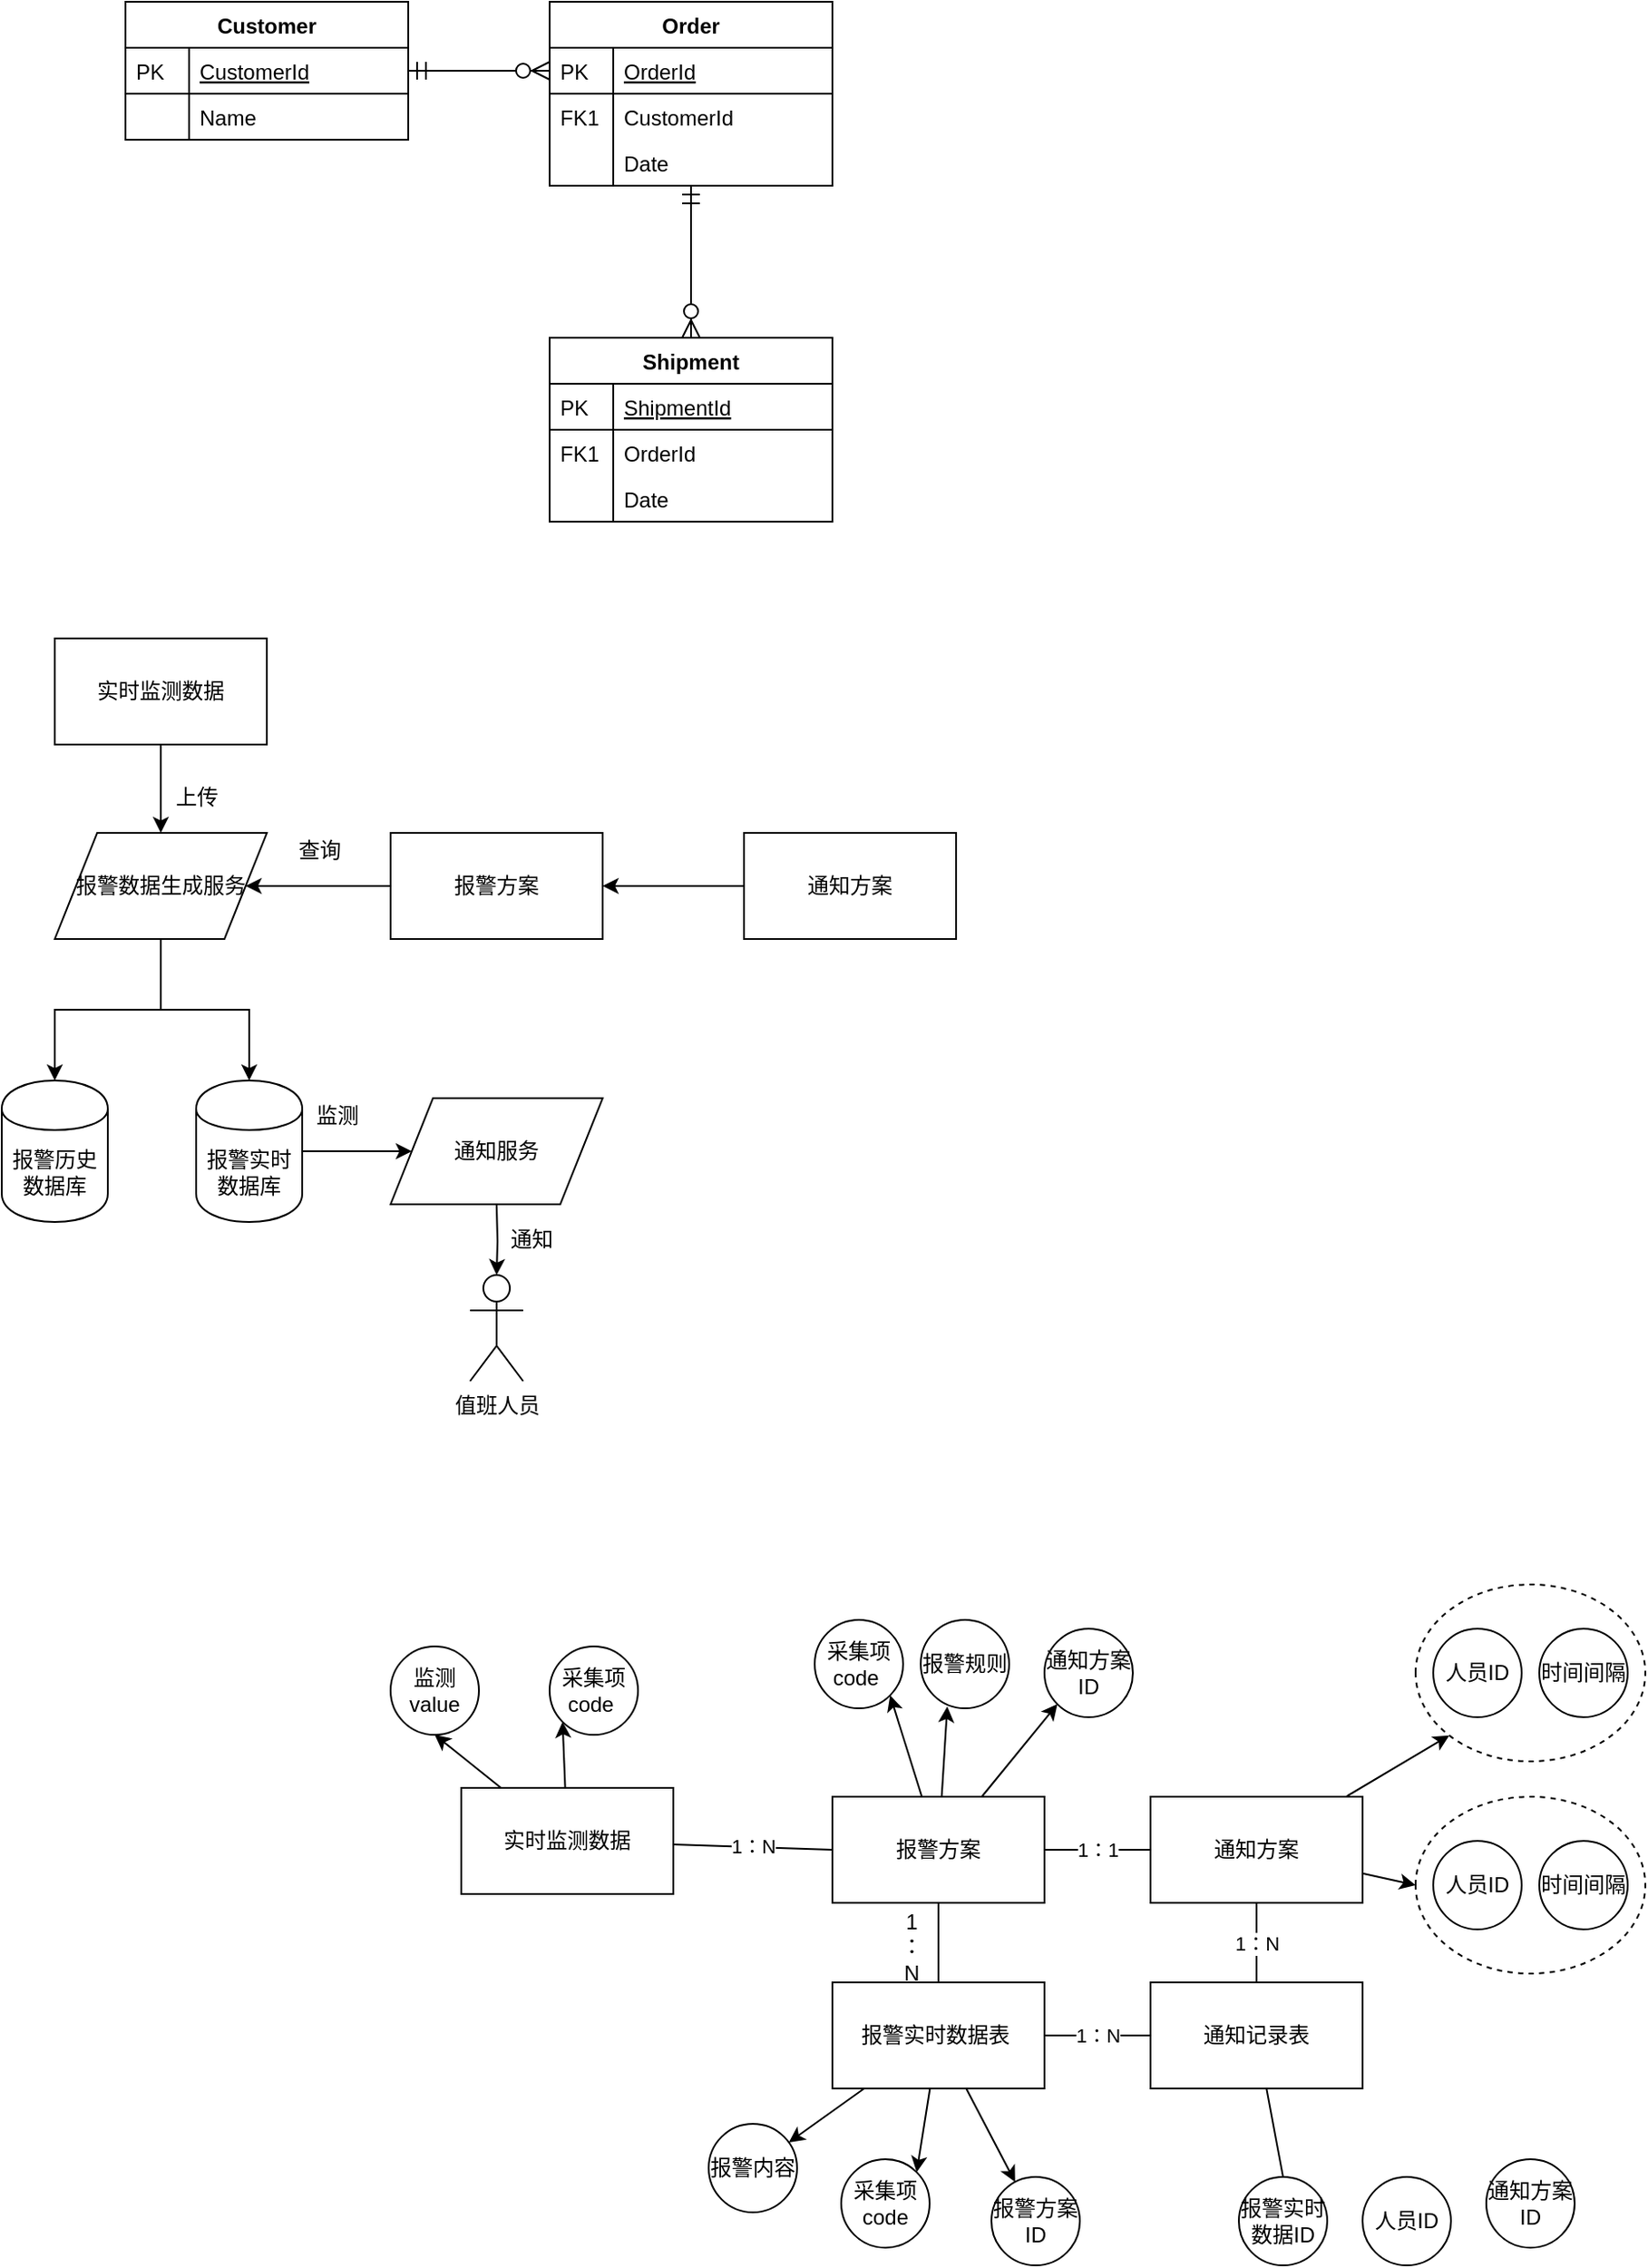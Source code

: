 <mxfile version="12.6.5" type="github">
  <diagram id="C5RBs43oDa-KdzZeNtuy" name="Page-1">
    <mxGraphModel dx="1414" dy="749" grid="1" gridSize="10" guides="1" tooltips="1" connect="1" arrows="1" fold="1" page="1" pageScale="1" pageWidth="827" pageHeight="1169" math="0" shadow="0">
      <root>
        <mxCell id="WIyWlLk6GJQsqaUBKTNV-0"/>
        <mxCell id="WIyWlLk6GJQsqaUBKTNV-1" parent="WIyWlLk6GJQsqaUBKTNV-0"/>
        <mxCell id="zkfFHV4jXpPFQw0GAbJ--51" value="Customer" style="swimlane;fontStyle=1;childLayout=stackLayout;horizontal=1;startSize=26;horizontalStack=0;resizeParent=1;resizeLast=0;collapsible=1;marginBottom=0;rounded=0;shadow=0;strokeWidth=1;" parent="WIyWlLk6GJQsqaUBKTNV-1" vertex="1">
          <mxGeometry x="160" y="120" width="160" height="78" as="geometry">
            <mxRectangle x="20" y="80" width="160" height="26" as="alternateBounds"/>
          </mxGeometry>
        </mxCell>
        <mxCell id="zkfFHV4jXpPFQw0GAbJ--52" value="CustomerId" style="shape=partialRectangle;top=0;left=0;right=0;bottom=1;align=left;verticalAlign=top;fillColor=none;spacingLeft=40;spacingRight=4;overflow=hidden;rotatable=0;points=[[0,0.5],[1,0.5]];portConstraint=eastwest;dropTarget=0;rounded=0;shadow=0;strokeWidth=1;fontStyle=4" parent="zkfFHV4jXpPFQw0GAbJ--51" vertex="1">
          <mxGeometry y="26" width="160" height="26" as="geometry"/>
        </mxCell>
        <mxCell id="zkfFHV4jXpPFQw0GAbJ--53" value="PK" style="shape=partialRectangle;top=0;left=0;bottom=0;fillColor=none;align=left;verticalAlign=top;spacingLeft=4;spacingRight=4;overflow=hidden;rotatable=0;points=[];portConstraint=eastwest;part=1;" parent="zkfFHV4jXpPFQw0GAbJ--52" vertex="1" connectable="0">
          <mxGeometry width="36" height="26" as="geometry"/>
        </mxCell>
        <mxCell id="zkfFHV4jXpPFQw0GAbJ--54" value="Name" style="shape=partialRectangle;top=0;left=0;right=0;bottom=0;align=left;verticalAlign=top;fillColor=none;spacingLeft=40;spacingRight=4;overflow=hidden;rotatable=0;points=[[0,0.5],[1,0.5]];portConstraint=eastwest;dropTarget=0;rounded=0;shadow=0;strokeWidth=1;" parent="zkfFHV4jXpPFQw0GAbJ--51" vertex="1">
          <mxGeometry y="52" width="160" height="26" as="geometry"/>
        </mxCell>
        <mxCell id="zkfFHV4jXpPFQw0GAbJ--55" value="" style="shape=partialRectangle;top=0;left=0;bottom=0;fillColor=none;align=left;verticalAlign=top;spacingLeft=4;spacingRight=4;overflow=hidden;rotatable=0;points=[];portConstraint=eastwest;part=1;" parent="zkfFHV4jXpPFQw0GAbJ--54" vertex="1" connectable="0">
          <mxGeometry width="36" height="26" as="geometry"/>
        </mxCell>
        <mxCell id="zkfFHV4jXpPFQw0GAbJ--56" value="Order" style="swimlane;fontStyle=1;childLayout=stackLayout;horizontal=1;startSize=26;horizontalStack=0;resizeParent=1;resizeLast=0;collapsible=1;marginBottom=0;rounded=0;shadow=0;strokeWidth=1;" parent="WIyWlLk6GJQsqaUBKTNV-1" vertex="1">
          <mxGeometry x="400" y="120" width="160" height="104" as="geometry">
            <mxRectangle x="260" y="80" width="160" height="26" as="alternateBounds"/>
          </mxGeometry>
        </mxCell>
        <mxCell id="zkfFHV4jXpPFQw0GAbJ--57" value="OrderId" style="shape=partialRectangle;top=0;left=0;right=0;bottom=1;align=left;verticalAlign=top;fillColor=none;spacingLeft=40;spacingRight=4;overflow=hidden;rotatable=0;points=[[0,0.5],[1,0.5]];portConstraint=eastwest;dropTarget=0;rounded=0;shadow=0;strokeWidth=1;fontStyle=4" parent="zkfFHV4jXpPFQw0GAbJ--56" vertex="1">
          <mxGeometry y="26" width="160" height="26" as="geometry"/>
        </mxCell>
        <mxCell id="zkfFHV4jXpPFQw0GAbJ--58" value="PK" style="shape=partialRectangle;top=0;left=0;bottom=0;fillColor=none;align=left;verticalAlign=top;spacingLeft=4;spacingRight=4;overflow=hidden;rotatable=0;points=[];portConstraint=eastwest;part=1;" parent="zkfFHV4jXpPFQw0GAbJ--57" vertex="1" connectable="0">
          <mxGeometry width="36" height="26" as="geometry"/>
        </mxCell>
        <mxCell id="zkfFHV4jXpPFQw0GAbJ--59" value="CustomerId" style="shape=partialRectangle;top=0;left=0;right=0;bottom=0;align=left;verticalAlign=top;fillColor=none;spacingLeft=40;spacingRight=4;overflow=hidden;rotatable=0;points=[[0,0.5],[1,0.5]];portConstraint=eastwest;dropTarget=0;rounded=0;shadow=0;strokeWidth=1;" parent="zkfFHV4jXpPFQw0GAbJ--56" vertex="1">
          <mxGeometry y="52" width="160" height="26" as="geometry"/>
        </mxCell>
        <mxCell id="zkfFHV4jXpPFQw0GAbJ--60" value="FK1" style="shape=partialRectangle;top=0;left=0;bottom=0;fillColor=none;align=left;verticalAlign=top;spacingLeft=4;spacingRight=4;overflow=hidden;rotatable=0;points=[];portConstraint=eastwest;part=1;" parent="zkfFHV4jXpPFQw0GAbJ--59" vertex="1" connectable="0">
          <mxGeometry width="36" height="26" as="geometry"/>
        </mxCell>
        <mxCell id="zkfFHV4jXpPFQw0GAbJ--61" value="Date" style="shape=partialRectangle;top=0;left=0;right=0;bottom=0;align=left;verticalAlign=top;fillColor=none;spacingLeft=40;spacingRight=4;overflow=hidden;rotatable=0;points=[[0,0.5],[1,0.5]];portConstraint=eastwest;dropTarget=0;rounded=0;shadow=0;strokeWidth=1;" parent="zkfFHV4jXpPFQw0GAbJ--56" vertex="1">
          <mxGeometry y="78" width="160" height="26" as="geometry"/>
        </mxCell>
        <mxCell id="zkfFHV4jXpPFQw0GAbJ--62" value="" style="shape=partialRectangle;top=0;left=0;bottom=0;fillColor=none;align=left;verticalAlign=top;spacingLeft=4;spacingRight=4;overflow=hidden;rotatable=0;points=[];portConstraint=eastwest;part=1;" parent="zkfFHV4jXpPFQw0GAbJ--61" vertex="1" connectable="0">
          <mxGeometry width="36" height="26" as="geometry"/>
        </mxCell>
        <mxCell id="zkfFHV4jXpPFQw0GAbJ--63" value="" style="edgeStyle=orthogonalEdgeStyle;endArrow=ERzeroToMany;startArrow=ERmandOne;shadow=0;strokeWidth=1;endSize=8;startSize=8;" parent="WIyWlLk6GJQsqaUBKTNV-1" source="zkfFHV4jXpPFQw0GAbJ--52" target="zkfFHV4jXpPFQw0GAbJ--57" edge="1">
          <mxGeometry width="100" height="100" relative="1" as="geometry">
            <mxPoint x="310" y="390" as="sourcePoint"/>
            <mxPoint x="410" y="290" as="targetPoint"/>
          </mxGeometry>
        </mxCell>
        <mxCell id="zkfFHV4jXpPFQw0GAbJ--64" value="Shipment" style="swimlane;fontStyle=1;childLayout=stackLayout;horizontal=1;startSize=26;horizontalStack=0;resizeParent=1;resizeLast=0;collapsible=1;marginBottom=0;rounded=0;shadow=0;strokeWidth=1;" parent="WIyWlLk6GJQsqaUBKTNV-1" vertex="1">
          <mxGeometry x="400" y="310" width="160" height="104" as="geometry">
            <mxRectangle x="260" y="270" width="160" height="26" as="alternateBounds"/>
          </mxGeometry>
        </mxCell>
        <mxCell id="zkfFHV4jXpPFQw0GAbJ--65" value="ShipmentId" style="shape=partialRectangle;top=0;left=0;right=0;bottom=1;align=left;verticalAlign=top;fillColor=none;spacingLeft=40;spacingRight=4;overflow=hidden;rotatable=0;points=[[0,0.5],[1,0.5]];portConstraint=eastwest;dropTarget=0;rounded=0;shadow=0;strokeWidth=1;fontStyle=4" parent="zkfFHV4jXpPFQw0GAbJ--64" vertex="1">
          <mxGeometry y="26" width="160" height="26" as="geometry"/>
        </mxCell>
        <mxCell id="zkfFHV4jXpPFQw0GAbJ--66" value="PK" style="shape=partialRectangle;top=0;left=0;bottom=0;fillColor=none;align=left;verticalAlign=top;spacingLeft=4;spacingRight=4;overflow=hidden;rotatable=0;points=[];portConstraint=eastwest;part=1;" parent="zkfFHV4jXpPFQw0GAbJ--65" vertex="1" connectable="0">
          <mxGeometry width="36" height="26" as="geometry"/>
        </mxCell>
        <mxCell id="zkfFHV4jXpPFQw0GAbJ--67" value="OrderId" style="shape=partialRectangle;top=0;left=0;right=0;bottom=0;align=left;verticalAlign=top;fillColor=none;spacingLeft=40;spacingRight=4;overflow=hidden;rotatable=0;points=[[0,0.5],[1,0.5]];portConstraint=eastwest;dropTarget=0;rounded=0;shadow=0;strokeWidth=1;" parent="zkfFHV4jXpPFQw0GAbJ--64" vertex="1">
          <mxGeometry y="52" width="160" height="26" as="geometry"/>
        </mxCell>
        <mxCell id="zkfFHV4jXpPFQw0GAbJ--68" value="FK1" style="shape=partialRectangle;top=0;left=0;bottom=0;fillColor=none;align=left;verticalAlign=top;spacingLeft=4;spacingRight=4;overflow=hidden;rotatable=0;points=[];portConstraint=eastwest;part=1;" parent="zkfFHV4jXpPFQw0GAbJ--67" vertex="1" connectable="0">
          <mxGeometry width="36" height="26" as="geometry"/>
        </mxCell>
        <mxCell id="zkfFHV4jXpPFQw0GAbJ--69" value="Date" style="shape=partialRectangle;top=0;left=0;right=0;bottom=0;align=left;verticalAlign=top;fillColor=none;spacingLeft=40;spacingRight=4;overflow=hidden;rotatable=0;points=[[0,0.5],[1,0.5]];portConstraint=eastwest;dropTarget=0;rounded=0;shadow=0;strokeWidth=1;" parent="zkfFHV4jXpPFQw0GAbJ--64" vertex="1">
          <mxGeometry y="78" width="160" height="26" as="geometry"/>
        </mxCell>
        <mxCell id="zkfFHV4jXpPFQw0GAbJ--70" value="" style="shape=partialRectangle;top=0;left=0;bottom=0;fillColor=none;align=left;verticalAlign=top;spacingLeft=4;spacingRight=4;overflow=hidden;rotatable=0;points=[];portConstraint=eastwest;part=1;" parent="zkfFHV4jXpPFQw0GAbJ--69" vertex="1" connectable="0">
          <mxGeometry width="36" height="26" as="geometry"/>
        </mxCell>
        <mxCell id="zkfFHV4jXpPFQw0GAbJ--71" value="" style="edgeStyle=orthogonalEdgeStyle;endArrow=ERzeroToMany;startArrow=ERmandOne;shadow=0;strokeWidth=1;endSize=8;startSize=8;" parent="WIyWlLk6GJQsqaUBKTNV-1" source="zkfFHV4jXpPFQw0GAbJ--56" target="zkfFHV4jXpPFQw0GAbJ--64" edge="1">
          <mxGeometry width="100" height="100" relative="1" as="geometry">
            <mxPoint x="410" y="182" as="sourcePoint"/>
            <mxPoint x="330" y="169" as="targetPoint"/>
            <Array as="points"/>
          </mxGeometry>
        </mxCell>
        <mxCell id="VZYzB3Bb4OvdbCZEF3PQ-10" style="edgeStyle=orthogonalEdgeStyle;rounded=0;orthogonalLoop=1;jettySize=auto;html=1;entryX=1;entryY=0.5;entryDx=0;entryDy=0;" edge="1" parent="WIyWlLk6GJQsqaUBKTNV-1" source="VZYzB3Bb4OvdbCZEF3PQ-0" target="VZYzB3Bb4OvdbCZEF3PQ-7">
          <mxGeometry relative="1" as="geometry"/>
        </mxCell>
        <mxCell id="VZYzB3Bb4OvdbCZEF3PQ-0" value="报警方案" style="rounded=0;whiteSpace=wrap;html=1;" vertex="1" parent="WIyWlLk6GJQsqaUBKTNV-1">
          <mxGeometry x="310" y="590" width="120" height="60" as="geometry"/>
        </mxCell>
        <mxCell id="VZYzB3Bb4OvdbCZEF3PQ-11" style="edgeStyle=orthogonalEdgeStyle;rounded=0;orthogonalLoop=1;jettySize=auto;html=1;" edge="1" parent="WIyWlLk6GJQsqaUBKTNV-1" source="VZYzB3Bb4OvdbCZEF3PQ-1" target="VZYzB3Bb4OvdbCZEF3PQ-0">
          <mxGeometry relative="1" as="geometry"/>
        </mxCell>
        <mxCell id="VZYzB3Bb4OvdbCZEF3PQ-1" value="通知方案" style="rounded=0;whiteSpace=wrap;html=1;" vertex="1" parent="WIyWlLk6GJQsqaUBKTNV-1">
          <mxGeometry x="510" y="590" width="120" height="60" as="geometry"/>
        </mxCell>
        <mxCell id="VZYzB3Bb4OvdbCZEF3PQ-8" style="edgeStyle=orthogonalEdgeStyle;rounded=0;orthogonalLoop=1;jettySize=auto;html=1;" edge="1" parent="WIyWlLk6GJQsqaUBKTNV-1" source="VZYzB3Bb4OvdbCZEF3PQ-2" target="VZYzB3Bb4OvdbCZEF3PQ-7">
          <mxGeometry relative="1" as="geometry"/>
        </mxCell>
        <mxCell id="VZYzB3Bb4OvdbCZEF3PQ-2" value="实时监测数据" style="rounded=0;whiteSpace=wrap;html=1;" vertex="1" parent="WIyWlLk6GJQsqaUBKTNV-1">
          <mxGeometry x="120" y="480" width="120" height="60" as="geometry"/>
        </mxCell>
        <mxCell id="VZYzB3Bb4OvdbCZEF3PQ-23" style="edgeStyle=orthogonalEdgeStyle;rounded=0;orthogonalLoop=1;jettySize=auto;html=1;entryX=0.5;entryY=0;entryDx=0;entryDy=0;entryPerimeter=0;" edge="1" parent="WIyWlLk6GJQsqaUBKTNV-1" target="VZYzB3Bb4OvdbCZEF3PQ-14">
          <mxGeometry relative="1" as="geometry">
            <mxPoint x="370" y="800" as="sourcePoint"/>
          </mxGeometry>
        </mxCell>
        <mxCell id="VZYzB3Bb4OvdbCZEF3PQ-22" style="edgeStyle=orthogonalEdgeStyle;rounded=0;orthogonalLoop=1;jettySize=auto;html=1;" edge="1" parent="WIyWlLk6GJQsqaUBKTNV-1" source="VZYzB3Bb4OvdbCZEF3PQ-5" target="VZYzB3Bb4OvdbCZEF3PQ-28">
          <mxGeometry relative="1" as="geometry">
            <mxPoint x="310" y="770" as="targetPoint"/>
          </mxGeometry>
        </mxCell>
        <mxCell id="VZYzB3Bb4OvdbCZEF3PQ-5" value="报警实时数据库" style="shape=cylinder;whiteSpace=wrap;html=1;boundedLbl=1;backgroundOutline=1;" vertex="1" parent="WIyWlLk6GJQsqaUBKTNV-1">
          <mxGeometry x="200" y="730" width="60" height="80" as="geometry"/>
        </mxCell>
        <mxCell id="VZYzB3Bb4OvdbCZEF3PQ-6" value="报警历史数据库" style="shape=cylinder;whiteSpace=wrap;html=1;boundedLbl=1;backgroundOutline=1;" vertex="1" parent="WIyWlLk6GJQsqaUBKTNV-1">
          <mxGeometry x="90" y="730" width="60" height="80" as="geometry"/>
        </mxCell>
        <mxCell id="VZYzB3Bb4OvdbCZEF3PQ-12" style="edgeStyle=orthogonalEdgeStyle;rounded=0;orthogonalLoop=1;jettySize=auto;html=1;" edge="1" parent="WIyWlLk6GJQsqaUBKTNV-1" source="VZYzB3Bb4OvdbCZEF3PQ-7" target="VZYzB3Bb4OvdbCZEF3PQ-6">
          <mxGeometry relative="1" as="geometry"/>
        </mxCell>
        <mxCell id="VZYzB3Bb4OvdbCZEF3PQ-13" style="edgeStyle=orthogonalEdgeStyle;rounded=0;orthogonalLoop=1;jettySize=auto;html=1;" edge="1" parent="WIyWlLk6GJQsqaUBKTNV-1" source="VZYzB3Bb4OvdbCZEF3PQ-7" target="VZYzB3Bb4OvdbCZEF3PQ-5">
          <mxGeometry relative="1" as="geometry"/>
        </mxCell>
        <mxCell id="VZYzB3Bb4OvdbCZEF3PQ-7" value="&lt;span style=&quot;white-space: normal&quot;&gt;报警数据生成服务&lt;/span&gt;" style="shape=parallelogram;perimeter=parallelogramPerimeter;whiteSpace=wrap;html=1;" vertex="1" parent="WIyWlLk6GJQsqaUBKTNV-1">
          <mxGeometry x="120" y="590" width="120" height="60" as="geometry"/>
        </mxCell>
        <mxCell id="VZYzB3Bb4OvdbCZEF3PQ-9" value="上传" style="text;html=1;align=center;verticalAlign=middle;resizable=0;points=[];autosize=1;" vertex="1" parent="WIyWlLk6GJQsqaUBKTNV-1">
          <mxGeometry x="180" y="560" width="40" height="20" as="geometry"/>
        </mxCell>
        <mxCell id="VZYzB3Bb4OvdbCZEF3PQ-14" value="值班人员" style="shape=umlActor;verticalLabelPosition=bottom;labelBackgroundColor=#ffffff;verticalAlign=top;html=1;outlineConnect=0;" vertex="1" parent="WIyWlLk6GJQsqaUBKTNV-1">
          <mxGeometry x="355" y="840" width="30" height="60" as="geometry"/>
        </mxCell>
        <mxCell id="VZYzB3Bb4OvdbCZEF3PQ-15" value="查询" style="text;html=1;strokeColor=none;fillColor=none;align=center;verticalAlign=middle;whiteSpace=wrap;rounded=0;" vertex="1" parent="WIyWlLk6GJQsqaUBKTNV-1">
          <mxGeometry x="250" y="590" width="40" height="20" as="geometry"/>
        </mxCell>
        <mxCell id="VZYzB3Bb4OvdbCZEF3PQ-24" value="监测" style="text;html=1;strokeColor=none;fillColor=none;align=center;verticalAlign=middle;whiteSpace=wrap;rounded=0;" vertex="1" parent="WIyWlLk6GJQsqaUBKTNV-1">
          <mxGeometry x="260" y="740" width="40" height="20" as="geometry"/>
        </mxCell>
        <mxCell id="VZYzB3Bb4OvdbCZEF3PQ-27" value="通知" style="text;html=1;strokeColor=none;fillColor=none;align=center;verticalAlign=middle;whiteSpace=wrap;rounded=0;" vertex="1" parent="WIyWlLk6GJQsqaUBKTNV-1">
          <mxGeometry x="370" y="810" width="40" height="20" as="geometry"/>
        </mxCell>
        <mxCell id="VZYzB3Bb4OvdbCZEF3PQ-28" value="通知服务" style="shape=parallelogram;perimeter=parallelogramPerimeter;whiteSpace=wrap;html=1;" vertex="1" parent="WIyWlLk6GJQsqaUBKTNV-1">
          <mxGeometry x="310" y="740" width="120" height="60" as="geometry"/>
        </mxCell>
        <mxCell id="VZYzB3Bb4OvdbCZEF3PQ-68" value="" style="group" vertex="1" connectable="0" parent="WIyWlLk6GJQsqaUBKTNV-1">
          <mxGeometry x="550" y="1035" width="180" height="160" as="geometry"/>
        </mxCell>
        <mxCell id="VZYzB3Bb4OvdbCZEF3PQ-30" value="报警方案" style="rounded=0;whiteSpace=wrap;html=1;" vertex="1" parent="VZYzB3Bb4OvdbCZEF3PQ-68">
          <mxGeometry x="10" y="100" width="120" height="60" as="geometry"/>
        </mxCell>
        <mxCell id="VZYzB3Bb4OvdbCZEF3PQ-49" value="通知方案ID" style="ellipse;whiteSpace=wrap;html=1;aspect=fixed;fillColor=none;" vertex="1" parent="VZYzB3Bb4OvdbCZEF3PQ-68">
          <mxGeometry x="130" y="5" width="50" height="50" as="geometry"/>
        </mxCell>
        <mxCell id="VZYzB3Bb4OvdbCZEF3PQ-51" style="edgeStyle=none;rounded=0;orthogonalLoop=1;jettySize=auto;html=1;entryX=0;entryY=1;entryDx=0;entryDy=0;" edge="1" parent="VZYzB3Bb4OvdbCZEF3PQ-68" source="VZYzB3Bb4OvdbCZEF3PQ-30" target="VZYzB3Bb4OvdbCZEF3PQ-49">
          <mxGeometry relative="1" as="geometry"/>
        </mxCell>
        <mxCell id="VZYzB3Bb4OvdbCZEF3PQ-54" value="采集项code&amp;nbsp;" style="ellipse;whiteSpace=wrap;html=1;aspect=fixed;fillColor=none;" vertex="1" parent="VZYzB3Bb4OvdbCZEF3PQ-68">
          <mxGeometry width="50" height="50" as="geometry"/>
        </mxCell>
        <mxCell id="VZYzB3Bb4OvdbCZEF3PQ-55" style="edgeStyle=none;rounded=0;orthogonalLoop=1;jettySize=auto;html=1;entryX=1;entryY=1;entryDx=0;entryDy=0;" edge="1" parent="VZYzB3Bb4OvdbCZEF3PQ-68" source="VZYzB3Bb4OvdbCZEF3PQ-30" target="VZYzB3Bb4OvdbCZEF3PQ-54">
          <mxGeometry relative="1" as="geometry"/>
        </mxCell>
        <mxCell id="VZYzB3Bb4OvdbCZEF3PQ-63" value="报警规则" style="ellipse;whiteSpace=wrap;html=1;aspect=fixed;fillColor=none;" vertex="1" parent="VZYzB3Bb4OvdbCZEF3PQ-68">
          <mxGeometry x="60" width="50" height="50" as="geometry"/>
        </mxCell>
        <mxCell id="VZYzB3Bb4OvdbCZEF3PQ-64" style="edgeStyle=none;rounded=0;orthogonalLoop=1;jettySize=auto;html=1;entryX=0.3;entryY=0.98;entryDx=0;entryDy=0;entryPerimeter=0;" edge="1" parent="VZYzB3Bb4OvdbCZEF3PQ-68" source="VZYzB3Bb4OvdbCZEF3PQ-30" target="VZYzB3Bb4OvdbCZEF3PQ-63">
          <mxGeometry relative="1" as="geometry"/>
        </mxCell>
        <mxCell id="VZYzB3Bb4OvdbCZEF3PQ-69" value="" style="group" vertex="1" connectable="0" parent="WIyWlLk6GJQsqaUBKTNV-1">
          <mxGeometry x="740" y="1015" width="280" height="220" as="geometry"/>
        </mxCell>
        <mxCell id="VZYzB3Bb4OvdbCZEF3PQ-31" value="通知方案" style="rounded=0;whiteSpace=wrap;html=1;" vertex="1" parent="VZYzB3Bb4OvdbCZEF3PQ-69">
          <mxGeometry y="120" width="120" height="60" as="geometry"/>
        </mxCell>
        <mxCell id="VZYzB3Bb4OvdbCZEF3PQ-41" value="" style="group" vertex="1" connectable="0" parent="VZYzB3Bb4OvdbCZEF3PQ-69">
          <mxGeometry x="150" width="130" height="100" as="geometry"/>
        </mxCell>
        <mxCell id="VZYzB3Bb4OvdbCZEF3PQ-34" value="人员ID" style="ellipse;whiteSpace=wrap;html=1;aspect=fixed;" vertex="1" parent="VZYzB3Bb4OvdbCZEF3PQ-41">
          <mxGeometry x="10" y="25" width="50" height="50" as="geometry"/>
        </mxCell>
        <mxCell id="VZYzB3Bb4OvdbCZEF3PQ-36" value="时间间隔" style="ellipse;whiteSpace=wrap;html=1;aspect=fixed;" vertex="1" parent="VZYzB3Bb4OvdbCZEF3PQ-41">
          <mxGeometry x="70" y="25" width="50" height="50" as="geometry"/>
        </mxCell>
        <mxCell id="VZYzB3Bb4OvdbCZEF3PQ-38" value="" style="ellipse;whiteSpace=wrap;html=1;align=center;dashed=1;fillColor=none;direction=west;" vertex="1" parent="VZYzB3Bb4OvdbCZEF3PQ-41">
          <mxGeometry width="130" height="100" as="geometry"/>
        </mxCell>
        <mxCell id="VZYzB3Bb4OvdbCZEF3PQ-48" style="edgeStyle=none;rounded=0;orthogonalLoop=1;jettySize=auto;html=1;entryX=1;entryY=0;entryDx=0;entryDy=0;" edge="1" parent="VZYzB3Bb4OvdbCZEF3PQ-69" source="VZYzB3Bb4OvdbCZEF3PQ-31" target="VZYzB3Bb4OvdbCZEF3PQ-38">
          <mxGeometry relative="1" as="geometry">
            <mxPoint x="140" y="90" as="targetPoint"/>
          </mxGeometry>
        </mxCell>
        <mxCell id="VZYzB3Bb4OvdbCZEF3PQ-42" value="" style="group" vertex="1" connectable="0" parent="VZYzB3Bb4OvdbCZEF3PQ-69">
          <mxGeometry x="150" y="120" width="130" height="100" as="geometry"/>
        </mxCell>
        <mxCell id="VZYzB3Bb4OvdbCZEF3PQ-43" value="人员ID" style="ellipse;whiteSpace=wrap;html=1;aspect=fixed;" vertex="1" parent="VZYzB3Bb4OvdbCZEF3PQ-42">
          <mxGeometry x="10" y="25" width="50" height="50" as="geometry"/>
        </mxCell>
        <mxCell id="VZYzB3Bb4OvdbCZEF3PQ-44" value="时间间隔" style="ellipse;whiteSpace=wrap;html=1;aspect=fixed;" vertex="1" parent="VZYzB3Bb4OvdbCZEF3PQ-42">
          <mxGeometry x="70" y="25" width="50" height="50" as="geometry"/>
        </mxCell>
        <mxCell id="VZYzB3Bb4OvdbCZEF3PQ-45" value="" style="ellipse;whiteSpace=wrap;html=1;align=center;dashed=1;fillColor=none;direction=west;" vertex="1" parent="VZYzB3Bb4OvdbCZEF3PQ-42">
          <mxGeometry width="130" height="100" as="geometry"/>
        </mxCell>
        <mxCell id="VZYzB3Bb4OvdbCZEF3PQ-47" style="rounded=0;orthogonalLoop=1;jettySize=auto;html=1;entryX=1;entryY=0.5;entryDx=0;entryDy=0;" edge="1" parent="VZYzB3Bb4OvdbCZEF3PQ-69" source="VZYzB3Bb4OvdbCZEF3PQ-31" target="VZYzB3Bb4OvdbCZEF3PQ-45">
          <mxGeometry relative="1" as="geometry"/>
        </mxCell>
        <mxCell id="VZYzB3Bb4OvdbCZEF3PQ-75" value="" style="group" vertex="1" connectable="0" parent="WIyWlLk6GJQsqaUBKTNV-1">
          <mxGeometry x="490" y="1240" width="210" height="160" as="geometry"/>
        </mxCell>
        <mxCell id="VZYzB3Bb4OvdbCZEF3PQ-32" value="报警实时数据表&amp;nbsp;" style="rounded=0;whiteSpace=wrap;html=1;" vertex="1" parent="VZYzB3Bb4OvdbCZEF3PQ-75">
          <mxGeometry x="70" width="120" height="60" as="geometry"/>
        </mxCell>
        <mxCell id="VZYzB3Bb4OvdbCZEF3PQ-56" value="采集项code" style="ellipse;whiteSpace=wrap;html=1;aspect=fixed;fillColor=none;" vertex="1" parent="VZYzB3Bb4OvdbCZEF3PQ-75">
          <mxGeometry x="75" y="100" width="50" height="50" as="geometry"/>
        </mxCell>
        <mxCell id="VZYzB3Bb4OvdbCZEF3PQ-74" style="edgeStyle=none;rounded=0;orthogonalLoop=1;jettySize=auto;html=1;entryX=1;entryY=0;entryDx=0;entryDy=0;" edge="1" parent="VZYzB3Bb4OvdbCZEF3PQ-75" source="VZYzB3Bb4OvdbCZEF3PQ-32" target="VZYzB3Bb4OvdbCZEF3PQ-56">
          <mxGeometry relative="1" as="geometry"/>
        </mxCell>
        <mxCell id="VZYzB3Bb4OvdbCZEF3PQ-57" value="报警方案ID" style="ellipse;whiteSpace=wrap;html=1;aspect=fixed;fillColor=none;" vertex="1" parent="VZYzB3Bb4OvdbCZEF3PQ-75">
          <mxGeometry x="160" y="110" width="50" height="50" as="geometry"/>
        </mxCell>
        <mxCell id="VZYzB3Bb4OvdbCZEF3PQ-67" style="edgeStyle=none;rounded=0;orthogonalLoop=1;jettySize=auto;html=1;" edge="1" parent="VZYzB3Bb4OvdbCZEF3PQ-75" source="VZYzB3Bb4OvdbCZEF3PQ-32" target="VZYzB3Bb4OvdbCZEF3PQ-57">
          <mxGeometry relative="1" as="geometry"/>
        </mxCell>
        <mxCell id="VZYzB3Bb4OvdbCZEF3PQ-59" value="报警内容" style="ellipse;whiteSpace=wrap;html=1;aspect=fixed;fillColor=none;" vertex="1" parent="VZYzB3Bb4OvdbCZEF3PQ-75">
          <mxGeometry y="80" width="50" height="50" as="geometry"/>
        </mxCell>
        <mxCell id="VZYzB3Bb4OvdbCZEF3PQ-65" style="edgeStyle=none;rounded=0;orthogonalLoop=1;jettySize=auto;html=1;" edge="1" parent="VZYzB3Bb4OvdbCZEF3PQ-75" source="VZYzB3Bb4OvdbCZEF3PQ-32" target="VZYzB3Bb4OvdbCZEF3PQ-59">
          <mxGeometry relative="1" as="geometry"/>
        </mxCell>
        <mxCell id="VZYzB3Bb4OvdbCZEF3PQ-76" value="1：1" style="edgeStyle=none;rounded=0;orthogonalLoop=1;jettySize=auto;html=1;endArrow=none;endFill=0;" edge="1" parent="WIyWlLk6GJQsqaUBKTNV-1" source="VZYzB3Bb4OvdbCZEF3PQ-30" target="VZYzB3Bb4OvdbCZEF3PQ-31">
          <mxGeometry relative="1" as="geometry"/>
        </mxCell>
        <mxCell id="VZYzB3Bb4OvdbCZEF3PQ-77" value="1：N" style="edgeStyle=none;rounded=0;orthogonalLoop=1;jettySize=auto;html=1;entryX=0;entryY=0.5;entryDx=0;entryDy=0;endArrow=none;endFill=0;" edge="1" parent="WIyWlLk6GJQsqaUBKTNV-1" source="VZYzB3Bb4OvdbCZEF3PQ-29" target="VZYzB3Bb4OvdbCZEF3PQ-30">
          <mxGeometry relative="1" as="geometry"/>
        </mxCell>
        <mxCell id="VZYzB3Bb4OvdbCZEF3PQ-78" value="" style="group" vertex="1" connectable="0" parent="WIyWlLk6GJQsqaUBKTNV-1">
          <mxGeometry x="310" y="1040" width="170" height="170" as="geometry"/>
        </mxCell>
        <mxCell id="VZYzB3Bb4OvdbCZEF3PQ-70" value="" style="group" vertex="1" connectable="0" parent="VZYzB3Bb4OvdbCZEF3PQ-78">
          <mxGeometry width="170" height="170" as="geometry"/>
        </mxCell>
        <mxCell id="VZYzB3Bb4OvdbCZEF3PQ-29" value="实时监测数据" style="rounded=0;whiteSpace=wrap;html=1;" vertex="1" parent="VZYzB3Bb4OvdbCZEF3PQ-70">
          <mxGeometry x="40" y="90" width="120" height="60" as="geometry"/>
        </mxCell>
        <mxCell id="VZYzB3Bb4OvdbCZEF3PQ-50" value="采集项code&amp;nbsp;" style="ellipse;whiteSpace=wrap;html=1;aspect=fixed;fillColor=none;" vertex="1" parent="VZYzB3Bb4OvdbCZEF3PQ-70">
          <mxGeometry x="90" y="10" width="50" height="50" as="geometry"/>
        </mxCell>
        <mxCell id="VZYzB3Bb4OvdbCZEF3PQ-53" style="edgeStyle=none;rounded=0;orthogonalLoop=1;jettySize=auto;html=1;entryX=0;entryY=1;entryDx=0;entryDy=0;" edge="1" parent="VZYzB3Bb4OvdbCZEF3PQ-70" source="VZYzB3Bb4OvdbCZEF3PQ-29" target="VZYzB3Bb4OvdbCZEF3PQ-50">
          <mxGeometry relative="1" as="geometry"/>
        </mxCell>
        <mxCell id="VZYzB3Bb4OvdbCZEF3PQ-60" value="监测value" style="ellipse;whiteSpace=wrap;html=1;aspect=fixed;fillColor=none;" vertex="1" parent="VZYzB3Bb4OvdbCZEF3PQ-70">
          <mxGeometry y="10" width="50" height="50" as="geometry"/>
        </mxCell>
        <mxCell id="VZYzB3Bb4OvdbCZEF3PQ-61" style="edgeStyle=none;rounded=0;orthogonalLoop=1;jettySize=auto;html=1;entryX=0.5;entryY=1;entryDx=0;entryDy=0;" edge="1" parent="VZYzB3Bb4OvdbCZEF3PQ-70" source="VZYzB3Bb4OvdbCZEF3PQ-29" target="VZYzB3Bb4OvdbCZEF3PQ-60">
          <mxGeometry relative="1" as="geometry"/>
        </mxCell>
        <mxCell id="VZYzB3Bb4OvdbCZEF3PQ-79" style="edgeStyle=none;rounded=0;orthogonalLoop=1;jettySize=auto;html=1;endArrow=none;endFill=0;" edge="1" parent="WIyWlLk6GJQsqaUBKTNV-1" source="VZYzB3Bb4OvdbCZEF3PQ-30" target="VZYzB3Bb4OvdbCZEF3PQ-32">
          <mxGeometry relative="1" as="geometry"/>
        </mxCell>
        <mxCell id="VZYzB3Bb4OvdbCZEF3PQ-80" value="1&lt;br&gt;：&lt;br&gt;N" style="text;html=1;strokeColor=none;fillColor=none;align=center;verticalAlign=middle;whiteSpace=wrap;rounded=0;" vertex="1" parent="WIyWlLk6GJQsqaUBKTNV-1">
          <mxGeometry x="590" y="1210" width="30" height="20" as="geometry"/>
        </mxCell>
        <mxCell id="VZYzB3Bb4OvdbCZEF3PQ-95" style="edgeStyle=none;rounded=0;orthogonalLoop=1;jettySize=auto;html=1;entryX=0.5;entryY=0;entryDx=0;entryDy=0;endArrow=none;endFill=0;" edge="1" parent="WIyWlLk6GJQsqaUBKTNV-1" source="VZYzB3Bb4OvdbCZEF3PQ-81" target="VZYzB3Bb4OvdbCZEF3PQ-90">
          <mxGeometry relative="1" as="geometry"/>
        </mxCell>
        <mxCell id="VZYzB3Bb4OvdbCZEF3PQ-81" value="通知记录表" style="rounded=0;whiteSpace=wrap;html=1;fillColor=none;" vertex="1" parent="WIyWlLk6GJQsqaUBKTNV-1">
          <mxGeometry x="740" y="1240" width="120" height="60" as="geometry"/>
        </mxCell>
        <mxCell id="VZYzB3Bb4OvdbCZEF3PQ-90" value="报警实时数据ID" style="ellipse;whiteSpace=wrap;html=1;aspect=fixed;fillColor=none;" vertex="1" parent="WIyWlLk6GJQsqaUBKTNV-1">
          <mxGeometry x="790" y="1350" width="50" height="50" as="geometry"/>
        </mxCell>
        <mxCell id="VZYzB3Bb4OvdbCZEF3PQ-91" value="人员ID" style="ellipse;whiteSpace=wrap;html=1;aspect=fixed;fillColor=none;" vertex="1" parent="WIyWlLk6GJQsqaUBKTNV-1">
          <mxGeometry x="860" y="1350" width="50" height="50" as="geometry"/>
        </mxCell>
        <mxCell id="VZYzB3Bb4OvdbCZEF3PQ-92" value="通知方案ID" style="ellipse;whiteSpace=wrap;html=1;aspect=fixed;fillColor=none;" vertex="1" parent="WIyWlLk6GJQsqaUBKTNV-1">
          <mxGeometry x="930" y="1340" width="50" height="50" as="geometry"/>
        </mxCell>
        <mxCell id="VZYzB3Bb4OvdbCZEF3PQ-93" value="1：N" style="edgeStyle=none;rounded=0;orthogonalLoop=1;jettySize=auto;html=1;entryX=0;entryY=0.5;entryDx=0;entryDy=0;endArrow=none;endFill=0;" edge="1" parent="WIyWlLk6GJQsqaUBKTNV-1" source="VZYzB3Bb4OvdbCZEF3PQ-32" target="VZYzB3Bb4OvdbCZEF3PQ-81">
          <mxGeometry relative="1" as="geometry"/>
        </mxCell>
        <mxCell id="VZYzB3Bb4OvdbCZEF3PQ-94" value="1：N" style="edgeStyle=none;rounded=0;orthogonalLoop=1;jettySize=auto;html=1;entryX=0.5;entryY=0;entryDx=0;entryDy=0;endArrow=none;endFill=0;" edge="1" parent="WIyWlLk6GJQsqaUBKTNV-1" source="VZYzB3Bb4OvdbCZEF3PQ-31" target="VZYzB3Bb4OvdbCZEF3PQ-81">
          <mxGeometry relative="1" as="geometry"/>
        </mxCell>
      </root>
    </mxGraphModel>
  </diagram>
</mxfile>
